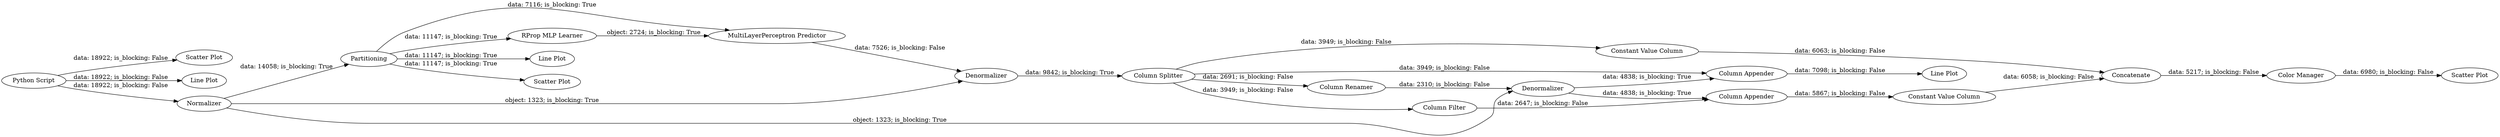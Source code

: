digraph {
	"-4284403832010253114_1" [label="Python Script"]
	"-4284403832010253114_9" [label="Scatter Plot"]
	"-4284403832010253114_6" [label="MultiLayerPerceptron Predictor"]
	"-4284403832010253114_18" [label="Column Appender"]
	"-4284403832010253114_10" [label="Scatter Plot"]
	"-4284403832010253114_7" [label=Denormalizer]
	"-4284403832010253114_20" [label="Constant Value Column"]
	"-4284403832010253114_11" [label="Scatter Plot"]
	"-4284403832010253114_3" [label="RProp MLP Learner"]
	"-4284403832010253114_17" [label="Column Filter"]
	"-4284403832010253114_22" [label="Color Manager"]
	"-4284403832010253114_8" [label="Line Plot"]
	"-4284403832010253114_12" [label="Line Plot"]
	"-4284403832010253114_13" [label="Column Splitter"]
	"-4284403832010253114_2" [label="Line Plot"]
	"-4284403832010253114_19" [label=Concatenate]
	"-4284403832010253114_5" [label=Normalizer]
	"-4284403832010253114_16" [label="Column Appender"]
	"-4284403832010253114_4" [label=Partitioning]
	"-4284403832010253114_15" [label=Denormalizer]
	"-4284403832010253114_14" [label="Column Renamer"]
	"-4284403832010253114_21" [label="Constant Value Column"]
	"-4284403832010253114_13" -> "-4284403832010253114_21" [label="data: 3949; is_blocking: False"]
	"-4284403832010253114_14" -> "-4284403832010253114_15" [label="data: 2310; is_blocking: False"]
	"-4284403832010253114_5" -> "-4284403832010253114_7" [label="object: 1323; is_blocking: True"]
	"-4284403832010253114_20" -> "-4284403832010253114_19" [label="data: 6058; is_blocking: False"]
	"-4284403832010253114_1" -> "-4284403832010253114_2" [label="data: 18922; is_blocking: False"]
	"-4284403832010253114_3" -> "-4284403832010253114_6" [label="object: 2724; is_blocking: True"]
	"-4284403832010253114_5" -> "-4284403832010253114_4" [label="data: 14058; is_blocking: True"]
	"-4284403832010253114_18" -> "-4284403832010253114_20" [label="data: 5867; is_blocking: False"]
	"-4284403832010253114_19" -> "-4284403832010253114_22" [label="data: 5217; is_blocking: False"]
	"-4284403832010253114_4" -> "-4284403832010253114_8" [label="data: 11147; is_blocking: True"]
	"-4284403832010253114_4" -> "-4284403832010253114_6" [label="data: 7116; is_blocking: True"]
	"-4284403832010253114_5" -> "-4284403832010253114_15" [label="object: 1323; is_blocking: True"]
	"-4284403832010253114_16" -> "-4284403832010253114_12" [label="data: 7098; is_blocking: False"]
	"-4284403832010253114_15" -> "-4284403832010253114_18" [label="data: 4838; is_blocking: True"]
	"-4284403832010253114_15" -> "-4284403832010253114_16" [label="data: 4838; is_blocking: True"]
	"-4284403832010253114_7" -> "-4284403832010253114_13" [label="data: 9842; is_blocking: True"]
	"-4284403832010253114_17" -> "-4284403832010253114_18" [label="data: 2647; is_blocking: False"]
	"-4284403832010253114_1" -> "-4284403832010253114_10" [label="data: 18922; is_blocking: False"]
	"-4284403832010253114_13" -> "-4284403832010253114_14" [label="data: 2691; is_blocking: False"]
	"-4284403832010253114_13" -> "-4284403832010253114_16" [label="data: 3949; is_blocking: False"]
	"-4284403832010253114_21" -> "-4284403832010253114_19" [label="data: 6063; is_blocking: False"]
	"-4284403832010253114_6" -> "-4284403832010253114_7" [label="data: 7526; is_blocking: False"]
	"-4284403832010253114_4" -> "-4284403832010253114_9" [label="data: 11147; is_blocking: True"]
	"-4284403832010253114_22" -> "-4284403832010253114_11" [label="data: 6980; is_blocking: False"]
	"-4284403832010253114_4" -> "-4284403832010253114_3" [label="data: 11147; is_blocking: True"]
	"-4284403832010253114_13" -> "-4284403832010253114_17" [label="data: 3949; is_blocking: False"]
	"-4284403832010253114_1" -> "-4284403832010253114_5" [label="data: 18922; is_blocking: False"]
	rankdir=LR
}
